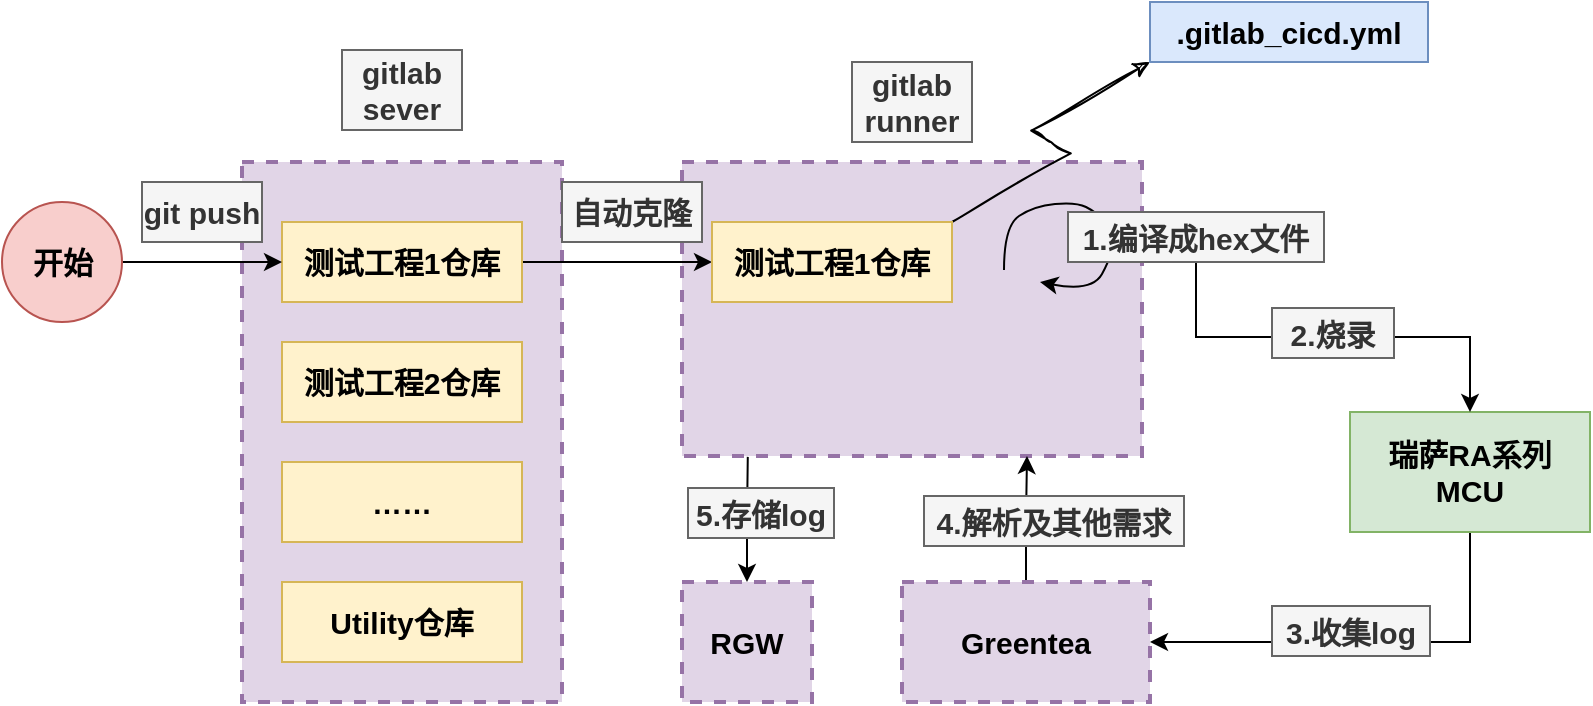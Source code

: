 <mxfile version="24.0.4" type="device">
  <diagram name="第 1 页" id="Jd7-73F074mrr_AuGgJH">
    <mxGraphModel dx="1830" dy="837" grid="0" gridSize="10" guides="1" tooltips="1" connect="1" arrows="1" fold="1" page="0" pageScale="1" pageWidth="827" pageHeight="1169" math="0" shadow="0">
      <root>
        <mxCell id="0" />
        <mxCell id="1" parent="0" />
        <mxCell id="VpwYdxR6YieiCVpPiCMP-21" value="" style="rounded=0;whiteSpace=wrap;html=1;dashed=1;strokeWidth=2;fillColor=#e1d5e7;strokeColor=#9673a6;" parent="1" vertex="1">
          <mxGeometry x="110" y="420" width="230" height="147" as="geometry" />
        </mxCell>
        <mxCell id="VpwYdxR6YieiCVpPiCMP-20" value="" style="rounded=0;whiteSpace=wrap;html=1;dashed=1;strokeWidth=2;fillColor=#e1d5e7;strokeColor=#9673a6;" parent="1" vertex="1">
          <mxGeometry x="-110" y="420" width="160" height="270" as="geometry" />
        </mxCell>
        <mxCell id="VpwYdxR6YieiCVpPiCMP-14" style="edgeStyle=orthogonalEdgeStyle;rounded=0;orthogonalLoop=1;jettySize=auto;html=1;exitX=1;exitY=0.5;exitDx=0;exitDy=0;entryX=0;entryY=0.5;entryDx=0;entryDy=0;" parent="1" source="VpwYdxR6YieiCVpPiCMP-1" target="VpwYdxR6YieiCVpPiCMP-7" edge="1">
          <mxGeometry relative="1" as="geometry" />
        </mxCell>
        <mxCell id="VpwYdxR6YieiCVpPiCMP-1" value="测试工程1仓库" style="rounded=0;whiteSpace=wrap;html=1;fillColor=#fff2cc;strokeColor=#d6b656;fontSize=15;fontStyle=1" parent="1" vertex="1">
          <mxGeometry x="-90" y="450" width="120" height="40" as="geometry" />
        </mxCell>
        <mxCell id="VpwYdxR6YieiCVpPiCMP-3" value="测试工程2仓库" style="rounded=0;whiteSpace=wrap;html=1;fillColor=#fff2cc;strokeColor=#d6b656;fontSize=15;fontStyle=1" parent="1" vertex="1">
          <mxGeometry x="-90" y="510" width="120" height="40" as="geometry" />
        </mxCell>
        <mxCell id="VpwYdxR6YieiCVpPiCMP-4" value="……" style="rounded=0;whiteSpace=wrap;html=1;fillColor=#fff2cc;strokeColor=#d6b656;fontSize=15;fontStyle=1" parent="1" vertex="1">
          <mxGeometry x="-90" y="570" width="120" height="40" as="geometry" />
        </mxCell>
        <mxCell id="VpwYdxR6YieiCVpPiCMP-6" value="Utility仓库" style="rounded=0;whiteSpace=wrap;html=1;fillColor=#fff2cc;strokeColor=#d6b656;fontSize=15;fontStyle=1" parent="1" vertex="1">
          <mxGeometry x="-90" y="630" width="120" height="40" as="geometry" />
        </mxCell>
        <mxCell id="VpwYdxR6YieiCVpPiCMP-29" style="rounded=0;orthogonalLoop=1;jettySize=auto;html=1;exitX=1;exitY=0;exitDx=0;exitDy=0;entryX=0;entryY=1;entryDx=0;entryDy=0;sketch=1;curveFitting=1;jiggle=2;flowAnimation=0;edgeStyle=isometricEdgeStyle;" parent="1" source="VpwYdxR6YieiCVpPiCMP-7" target="VpwYdxR6YieiCVpPiCMP-28" edge="1">
          <mxGeometry relative="1" as="geometry" />
        </mxCell>
        <mxCell id="VpwYdxR6YieiCVpPiCMP-7" value="测试工程1仓库" style="rounded=0;whiteSpace=wrap;html=1;fillColor=#fff2cc;strokeColor=#d6b656;fontSize=15;fontStyle=1" parent="1" vertex="1">
          <mxGeometry x="125" y="450" width="120" height="40" as="geometry" />
        </mxCell>
        <mxCell id="VpwYdxR6YieiCVpPiCMP-12" style="edgeStyle=orthogonalEdgeStyle;rounded=0;orthogonalLoop=1;jettySize=auto;html=1;exitX=1;exitY=0.5;exitDx=0;exitDy=0;exitPerimeter=0;entryX=0;entryY=0.5;entryDx=0;entryDy=0;" parent="1" source="VpwYdxR6YieiCVpPiCMP-11" target="VpwYdxR6YieiCVpPiCMP-1" edge="1">
          <mxGeometry relative="1" as="geometry" />
        </mxCell>
        <mxCell id="VpwYdxR6YieiCVpPiCMP-11" value="&lt;font style=&quot;font-size: 15px;&quot;&gt;开始&lt;/font&gt;" style="verticalLabelPosition=middle;verticalAlign=middle;html=1;shape=mxgraph.flowchart.on-page_reference;aspect=fixed;labelPosition=center;align=center;fillColor=#f8cecc;strokeColor=#b85450;fontStyle=1" parent="1" vertex="1">
          <mxGeometry x="-230" y="440" width="60" height="60" as="geometry" />
        </mxCell>
        <mxCell id="VpwYdxR6YieiCVpPiCMP-16" value="&lt;b style=&quot;font-size: 15px; text-wrap: nowrap;&quot;&gt;git push&lt;/b&gt;" style="text;html=1;align=center;verticalAlign=middle;whiteSpace=wrap;rounded=0;fillColor=#f5f5f5;fontColor=#333333;strokeColor=#666666;" parent="1" vertex="1">
          <mxGeometry x="-160" y="430" width="60" height="30" as="geometry" />
        </mxCell>
        <mxCell id="VpwYdxR6YieiCVpPiCMP-17" value="&lt;span style=&quot;font-size: 15px; text-wrap: nowrap;&quot;&gt;&lt;b&gt;自动克隆&lt;/b&gt;&lt;/span&gt;" style="text;html=1;align=center;verticalAlign=middle;whiteSpace=wrap;rounded=0;fillColor=#f5f5f5;fontColor=#333333;strokeColor=#666666;" parent="1" vertex="1">
          <mxGeometry x="50" y="430" width="70" height="30" as="geometry" />
        </mxCell>
        <mxCell id="VpwYdxR6YieiCVpPiCMP-26" value="&lt;div&gt;&lt;b style=&quot;font-size: 15px; text-wrap: nowrap;&quot;&gt;gitlab&lt;/b&gt;&lt;/div&gt;&lt;b style=&quot;font-size: 15px; text-wrap: nowrap;&quot;&gt;runner&lt;/b&gt;" style="text;html=1;align=center;verticalAlign=middle;whiteSpace=wrap;rounded=0;fillColor=#f5f5f5;fontColor=#333333;strokeColor=#666666;" parent="1" vertex="1">
          <mxGeometry x="195" y="370" width="60" height="40" as="geometry" />
        </mxCell>
        <mxCell id="VpwYdxR6YieiCVpPiCMP-27" value="&lt;div&gt;&lt;b style=&quot;font-size: 15px; text-wrap: nowrap;&quot;&gt;gitlab&lt;/b&gt;&lt;/div&gt;&lt;span style=&quot;font-size: 15px; text-wrap: nowrap;&quot;&gt;&lt;b&gt;sever&lt;/b&gt;&lt;/span&gt;" style="text;html=1;align=center;verticalAlign=middle;whiteSpace=wrap;rounded=0;fillColor=#f5f5f5;fontColor=#333333;strokeColor=#666666;" parent="1" vertex="1">
          <mxGeometry x="-60" y="364" width="60" height="40" as="geometry" />
        </mxCell>
        <mxCell id="VpwYdxR6YieiCVpPiCMP-28" value="&lt;b&gt;&lt;font style=&quot;font-size: 15px;&quot;&gt;.gitlab_cicd.yml&lt;/font&gt;&lt;/b&gt;" style="rounded=0;whiteSpace=wrap;html=1;fillColor=#dae8fc;strokeColor=#6c8ebf;" parent="1" vertex="1">
          <mxGeometry x="344" y="340" width="139" height="30" as="geometry" />
        </mxCell>
        <mxCell id="VpwYdxR6YieiCVpPiCMP-33" style="edgeStyle=orthogonalEdgeStyle;rounded=0;orthogonalLoop=1;jettySize=auto;html=1;exitX=1;exitY=0.5;exitDx=0;exitDy=0;startArrow=classic;startFill=1;endArrow=none;endFill=0;" parent="1" source="VpwYdxR6YieiCVpPiCMP-30" target="VpwYdxR6YieiCVpPiCMP-31" edge="1">
          <mxGeometry relative="1" as="geometry" />
        </mxCell>
        <mxCell id="VpwYdxR6YieiCVpPiCMP-44" style="edgeStyle=orthogonalEdgeStyle;rounded=0;orthogonalLoop=1;jettySize=auto;html=1;exitX=0.5;exitY=0;exitDx=0;exitDy=0;entryX=0.75;entryY=1;entryDx=0;entryDy=0;" parent="1" source="VpwYdxR6YieiCVpPiCMP-30" edge="1" target="VpwYdxR6YieiCVpPiCMP-21">
          <mxGeometry relative="1" as="geometry">
            <mxPoint x="278" y="610" as="targetPoint" />
          </mxGeometry>
        </mxCell>
        <mxCell id="VpwYdxR6YieiCVpPiCMP-30" value="&lt;b&gt;&lt;font style=&quot;font-size: 15px;&quot;&gt;Greentea&lt;/font&gt;&lt;/b&gt;" style="rounded=0;whiteSpace=wrap;html=1;fillColor=#e1d5e7;strokeColor=#9673a6;dashed=1;strokeWidth=2;" parent="1" vertex="1">
          <mxGeometry x="220" y="630" width="124" height="60" as="geometry" />
        </mxCell>
        <mxCell id="VpwYdxR6YieiCVpPiCMP-31" value="&lt;div&gt;&lt;b&gt;&lt;font style=&quot;font-size: 15px;&quot;&gt;瑞萨RA系列&lt;/font&gt;&lt;/b&gt;&lt;/div&gt;&lt;b&gt;&lt;font style=&quot;font-size: 15px;&quot;&gt;MCU&lt;/font&gt;&lt;/b&gt;" style="rounded=0;whiteSpace=wrap;html=1;fillColor=#d5e8d4;strokeColor=#82b366;" parent="1" vertex="1">
          <mxGeometry x="444" y="545" width="120" height="60" as="geometry" />
        </mxCell>
        <mxCell id="VpwYdxR6YieiCVpPiCMP-35" value="" style="curved=1;endArrow=classic;html=1;rounded=0;" parent="1" edge="1">
          <mxGeometry width="50" height="50" relative="1" as="geometry">
            <mxPoint x="271" y="474" as="sourcePoint" />
            <mxPoint x="289" y="480" as="targetPoint" />
            <Array as="points">
              <mxPoint x="271" y="452" />
              <mxPoint x="286" y="442" />
              <mxPoint x="307" y="440" />
              <mxPoint x="317" y="445" />
              <mxPoint x="325" y="454" />
              <mxPoint x="325" y="467" />
              <mxPoint x="315" y="485" />
            </Array>
          </mxGeometry>
        </mxCell>
        <mxCell id="VpwYdxR6YieiCVpPiCMP-39" style="edgeStyle=orthogonalEdgeStyle;rounded=0;orthogonalLoop=1;jettySize=auto;html=1;entryX=0.5;entryY=0;entryDx=0;entryDy=0;exitX=0.5;exitY=1;exitDx=0;exitDy=0;" parent="1" source="VpwYdxR6YieiCVpPiCMP-36" target="VpwYdxR6YieiCVpPiCMP-31" edge="1">
          <mxGeometry relative="1" as="geometry" />
        </mxCell>
        <mxCell id="VpwYdxR6YieiCVpPiCMP-36" value="&lt;b style=&quot;font-size: 15px; text-wrap: nowrap;&quot;&gt;1.编译成hex文件&lt;/b&gt;" style="text;html=1;align=center;verticalAlign=middle;whiteSpace=wrap;rounded=0;fillColor=#f5f5f5;fontColor=#333333;strokeColor=#666666;" parent="1" vertex="1">
          <mxGeometry x="303" y="445" width="128" height="25" as="geometry" />
        </mxCell>
        <mxCell id="VpwYdxR6YieiCVpPiCMP-41" value="&lt;b style=&quot;font-size: 15px; text-wrap: nowrap;&quot;&gt;2.烧录&lt;/b&gt;" style="text;html=1;align=center;verticalAlign=middle;whiteSpace=wrap;rounded=0;fillColor=#f5f5f5;fontColor=#333333;strokeColor=#666666;" parent="1" vertex="1">
          <mxGeometry x="405" y="493" width="61" height="25" as="geometry" />
        </mxCell>
        <mxCell id="VpwYdxR6YieiCVpPiCMP-42" value="&lt;b style=&quot;font-size: 15px; text-wrap: nowrap;&quot;&gt;3.收集log&lt;/b&gt;" style="text;html=1;align=center;verticalAlign=middle;whiteSpace=wrap;rounded=0;fillColor=#f5f5f5;fontColor=#333333;strokeColor=#666666;" parent="1" vertex="1">
          <mxGeometry x="405" y="642" width="79" height="25" as="geometry" />
        </mxCell>
        <mxCell id="VpwYdxR6YieiCVpPiCMP-45" value="&lt;b style=&quot;font-size: 15px; text-wrap: nowrap;&quot;&gt;4.解析及其他需求&lt;/b&gt;" style="text;html=1;align=center;verticalAlign=middle;whiteSpace=wrap;rounded=0;fillColor=#f5f5f5;fontColor=#333333;strokeColor=#666666;" parent="1" vertex="1">
          <mxGeometry x="231" y="587" width="130" height="25" as="geometry" />
        </mxCell>
        <mxCell id="VpwYdxR6YieiCVpPiCMP-47" value="&lt;b&gt;&lt;font style=&quot;font-size: 15px;&quot;&gt;RGW&lt;/font&gt;&lt;/b&gt;" style="rounded=0;whiteSpace=wrap;html=1;fillColor=#e1d5e7;strokeColor=#9673a6;dashed=1;strokeWidth=2;" parent="1" vertex="1">
          <mxGeometry x="110" y="630" width="65" height="60" as="geometry" />
        </mxCell>
        <mxCell id="VpwYdxR6YieiCVpPiCMP-48" style="edgeStyle=orthogonalEdgeStyle;rounded=0;orthogonalLoop=1;jettySize=auto;html=1;exitX=0.5;exitY=0;exitDx=0;exitDy=0;entryX=0.143;entryY=1.003;entryDx=0;entryDy=0;entryPerimeter=0;startArrow=classic;startFill=1;endArrow=none;endFill=0;" parent="1" source="VpwYdxR6YieiCVpPiCMP-47" target="VpwYdxR6YieiCVpPiCMP-21" edge="1">
          <mxGeometry relative="1" as="geometry" />
        </mxCell>
        <mxCell id="VpwYdxR6YieiCVpPiCMP-49" value="&lt;b style=&quot;font-size: 15px; text-wrap: nowrap;&quot;&gt;5.存储log&lt;/b&gt;" style="text;html=1;align=center;verticalAlign=middle;whiteSpace=wrap;rounded=0;fillColor=#f5f5f5;fontColor=#333333;strokeColor=#666666;" parent="1" vertex="1">
          <mxGeometry x="113" y="583" width="73" height="25" as="geometry" />
        </mxCell>
      </root>
    </mxGraphModel>
  </diagram>
</mxfile>
